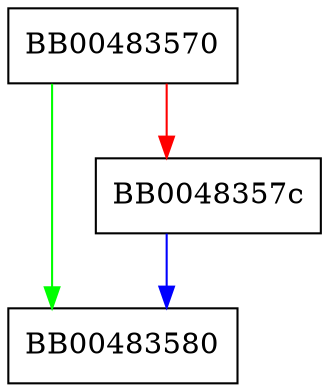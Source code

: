 digraph SSL_CIPHER_get_name {
  node [shape="box"];
  graph [splines=ortho];
  BB00483570 -> BB00483580 [color="green"];
  BB00483570 -> BB0048357c [color="red"];
  BB0048357c -> BB00483580 [color="blue"];
}